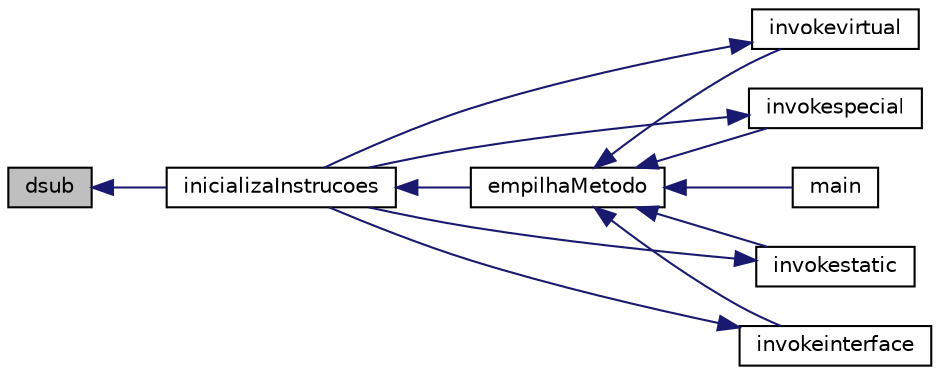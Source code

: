 digraph "dsub"
{
 // INTERACTIVE_SVG=YES
  edge [fontname="Helvetica",fontsize="10",labelfontname="Helvetica",labelfontsize="10"];
  node [fontname="Helvetica",fontsize="10",shape=record];
  rankdir="LR";
  Node784 [label="dsub",height=0.2,width=0.4,color="black", fillcolor="grey75", style="filled", fontcolor="black"];
  Node784 -> Node785 [dir="back",color="midnightblue",fontsize="10",style="solid",fontname="Helvetica"];
  Node785 [label="inicializaInstrucoes",height=0.2,width=0.4,color="black", fillcolor="white", style="filled",URL="$instrucao_8h.html#a308f4b87fb42ab5a62790c0127003ebe"];
  Node785 -> Node786 [dir="back",color="midnightblue",fontsize="10",style="solid",fontname="Helvetica"];
  Node786 [label="empilhaMetodo",height=0.2,width=0.4,color="black", fillcolor="white", style="filled",URL="$metodo_8h.html#a68acc5b3f2238f62b7d0ee50964183c1"];
  Node786 -> Node787 [dir="back",color="midnightblue",fontsize="10",style="solid",fontname="Helvetica"];
  Node787 [label="invokevirtual",height=0.2,width=0.4,color="black", fillcolor="white", style="filled",URL="$instrucao_8h.html#a78801a57dd7317b58754d741e22607a7"];
  Node787 -> Node785 [dir="back",color="midnightblue",fontsize="10",style="solid",fontname="Helvetica"];
  Node786 -> Node788 [dir="back",color="midnightblue",fontsize="10",style="solid",fontname="Helvetica"];
  Node788 [label="invokespecial",height=0.2,width=0.4,color="black", fillcolor="white", style="filled",URL="$instrucao_8h.html#aea396d65920fd2046b81c2b5742f8fc2"];
  Node788 -> Node785 [dir="back",color="midnightblue",fontsize="10",style="solid",fontname="Helvetica"];
  Node786 -> Node789 [dir="back",color="midnightblue",fontsize="10",style="solid",fontname="Helvetica"];
  Node789 [label="invokestatic",height=0.2,width=0.4,color="black", fillcolor="white", style="filled",URL="$instrucao_8h.html#a99b74fdcaa5d59615718fc49f4cb1bf2"];
  Node789 -> Node785 [dir="back",color="midnightblue",fontsize="10",style="solid",fontname="Helvetica"];
  Node786 -> Node790 [dir="back",color="midnightblue",fontsize="10",style="solid",fontname="Helvetica"];
  Node790 [label="invokeinterface",height=0.2,width=0.4,color="black", fillcolor="white", style="filled",URL="$instrucao_8h.html#a04465c61aa4c123ce79dc562244e7af8"];
  Node790 -> Node785 [dir="back",color="midnightblue",fontsize="10",style="solid",fontname="Helvetica"];
  Node786 -> Node791 [dir="back",color="midnightblue",fontsize="10",style="solid",fontname="Helvetica"];
  Node791 [label="main",height=0.2,width=0.4,color="black", fillcolor="white", style="filled",URL="$main_8c.html#a0ddf1224851353fc92bfbff6f499fa97"];
}
